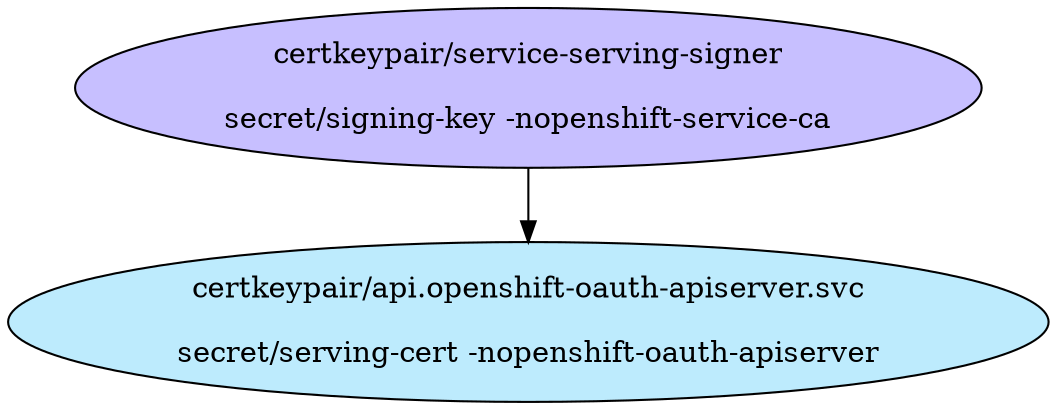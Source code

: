 digraph "Local Certificate" {
  // Node definitions.
  1 [
    label="certkeypair/service-serving-signer\n\nsecret/signing-key -nopenshift-service-ca\n"
    style=filled
    fillcolor="#c7bfff"
  ];
  49 [
    label="certkeypair/api.openshift-oauth-apiserver.svc\n\nsecret/serving-cert -nopenshift-oauth-apiserver\n"
    style=filled
    fillcolor="#bdebfd"
  ];

  // Edge definitions.
  1 -> 49;
}